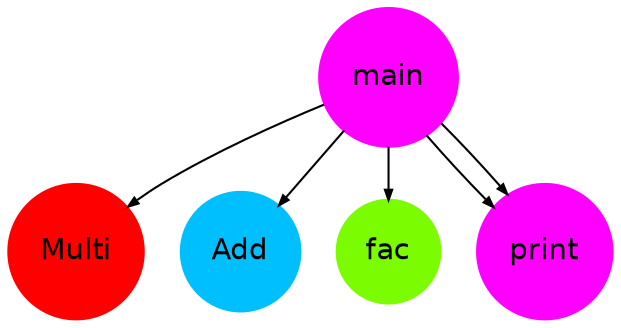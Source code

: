 digraph G {
 ranksep = 0.25;
 edge [arrowsize = 0.5]
node [color = "#FF0000",fillcolor = "#FF0000",fontcolor = "#000000",fontname = Helvetica,shape = circle,style = filled];
Multi;
node [color = "#00BFFF",fillcolor = "#00BFFF",fontcolor = "#000000",fontname = Helvetica,shape = circle,style = filled];
Add;
 node [color = "#7CFC00",fillcolor = "#7CFC00",fontcolor = "#000000",fontname = Helvetica,shape = circle,style = filled];
fac;
node [color = "#FF00FF",fillcolor = "#FF00FF",fontcolor = "#000000",fontname = Helvetica,shape = circle,style = filled];
main;
 main -> Multi;
 main -> Add;
 main -> print;
 main -> print;
 main -> fac;
}
